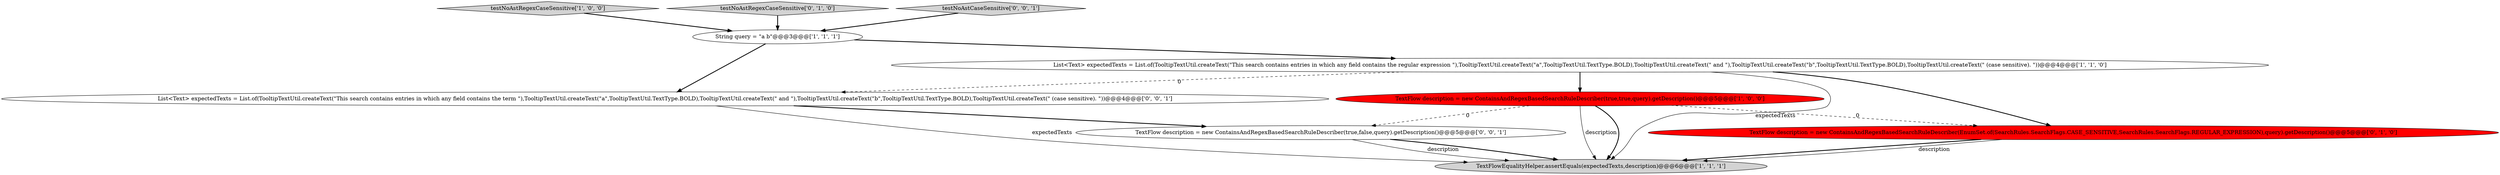 digraph {
7 [style = filled, label = "List<Text> expectedTexts = List.of(TooltipTextUtil.createText(\"This search contains entries in which any field contains the term \"),TooltipTextUtil.createText(\"a\",TooltipTextUtil.TextType.BOLD),TooltipTextUtil.createText(\" and \"),TooltipTextUtil.createText(\"b\",TooltipTextUtil.TextType.BOLD),TooltipTextUtil.createText(\" (case sensitive). \"))@@@4@@@['0', '0', '1']", fillcolor = white, shape = ellipse image = "AAA0AAABBB3BBB"];
1 [style = filled, label = "String query = \"a b\"@@@3@@@['1', '1', '1']", fillcolor = white, shape = ellipse image = "AAA0AAABBB1BBB"];
9 [style = filled, label = "TextFlow description = new ContainsAndRegexBasedSearchRuleDescriber(true,false,query).getDescription()@@@5@@@['0', '0', '1']", fillcolor = white, shape = ellipse image = "AAA0AAABBB3BBB"];
2 [style = filled, label = "testNoAstRegexCaseSensitive['1', '0', '0']", fillcolor = lightgray, shape = diamond image = "AAA0AAABBB1BBB"];
5 [style = filled, label = "testNoAstRegexCaseSensitive['0', '1', '0']", fillcolor = lightgray, shape = diamond image = "AAA0AAABBB2BBB"];
4 [style = filled, label = "TextFlow description = new ContainsAndRegexBasedSearchRuleDescriber(true,true,query).getDescription()@@@5@@@['1', '0', '0']", fillcolor = red, shape = ellipse image = "AAA1AAABBB1BBB"];
3 [style = filled, label = "List<Text> expectedTexts = List.of(TooltipTextUtil.createText(\"This search contains entries in which any field contains the regular expression \"),TooltipTextUtil.createText(\"a\",TooltipTextUtil.TextType.BOLD),TooltipTextUtil.createText(\" and \"),TooltipTextUtil.createText(\"b\",TooltipTextUtil.TextType.BOLD),TooltipTextUtil.createText(\" (case sensitive). \"))@@@4@@@['1', '1', '0']", fillcolor = white, shape = ellipse image = "AAA0AAABBB1BBB"];
8 [style = filled, label = "testNoAstCaseSensitive['0', '0', '1']", fillcolor = lightgray, shape = diamond image = "AAA0AAABBB3BBB"];
6 [style = filled, label = "TextFlow description = new ContainsAndRegexBasedSearchRuleDescriber(EnumSet.of(SearchRules.SearchFlags.CASE_SENSITIVE,SearchRules.SearchFlags.REGULAR_EXPRESSION),query).getDescription()@@@5@@@['0', '1', '0']", fillcolor = red, shape = ellipse image = "AAA1AAABBB2BBB"];
0 [style = filled, label = "TextFlowEqualityHelper.assertEquals(expectedTexts,description)@@@6@@@['1', '1', '1']", fillcolor = lightgray, shape = ellipse image = "AAA0AAABBB1BBB"];
1->3 [style = bold, label=""];
7->9 [style = bold, label=""];
8->1 [style = bold, label=""];
3->0 [style = solid, label="expectedTexts"];
5->1 [style = bold, label=""];
3->6 [style = bold, label=""];
4->0 [style = solid, label="description"];
9->0 [style = solid, label="description"];
4->9 [style = dashed, label="0"];
6->0 [style = bold, label=""];
7->0 [style = solid, label="expectedTexts"];
9->0 [style = bold, label=""];
4->6 [style = dashed, label="0"];
6->0 [style = solid, label="description"];
3->7 [style = dashed, label="0"];
3->4 [style = bold, label=""];
1->7 [style = bold, label=""];
2->1 [style = bold, label=""];
4->0 [style = bold, label=""];
}

